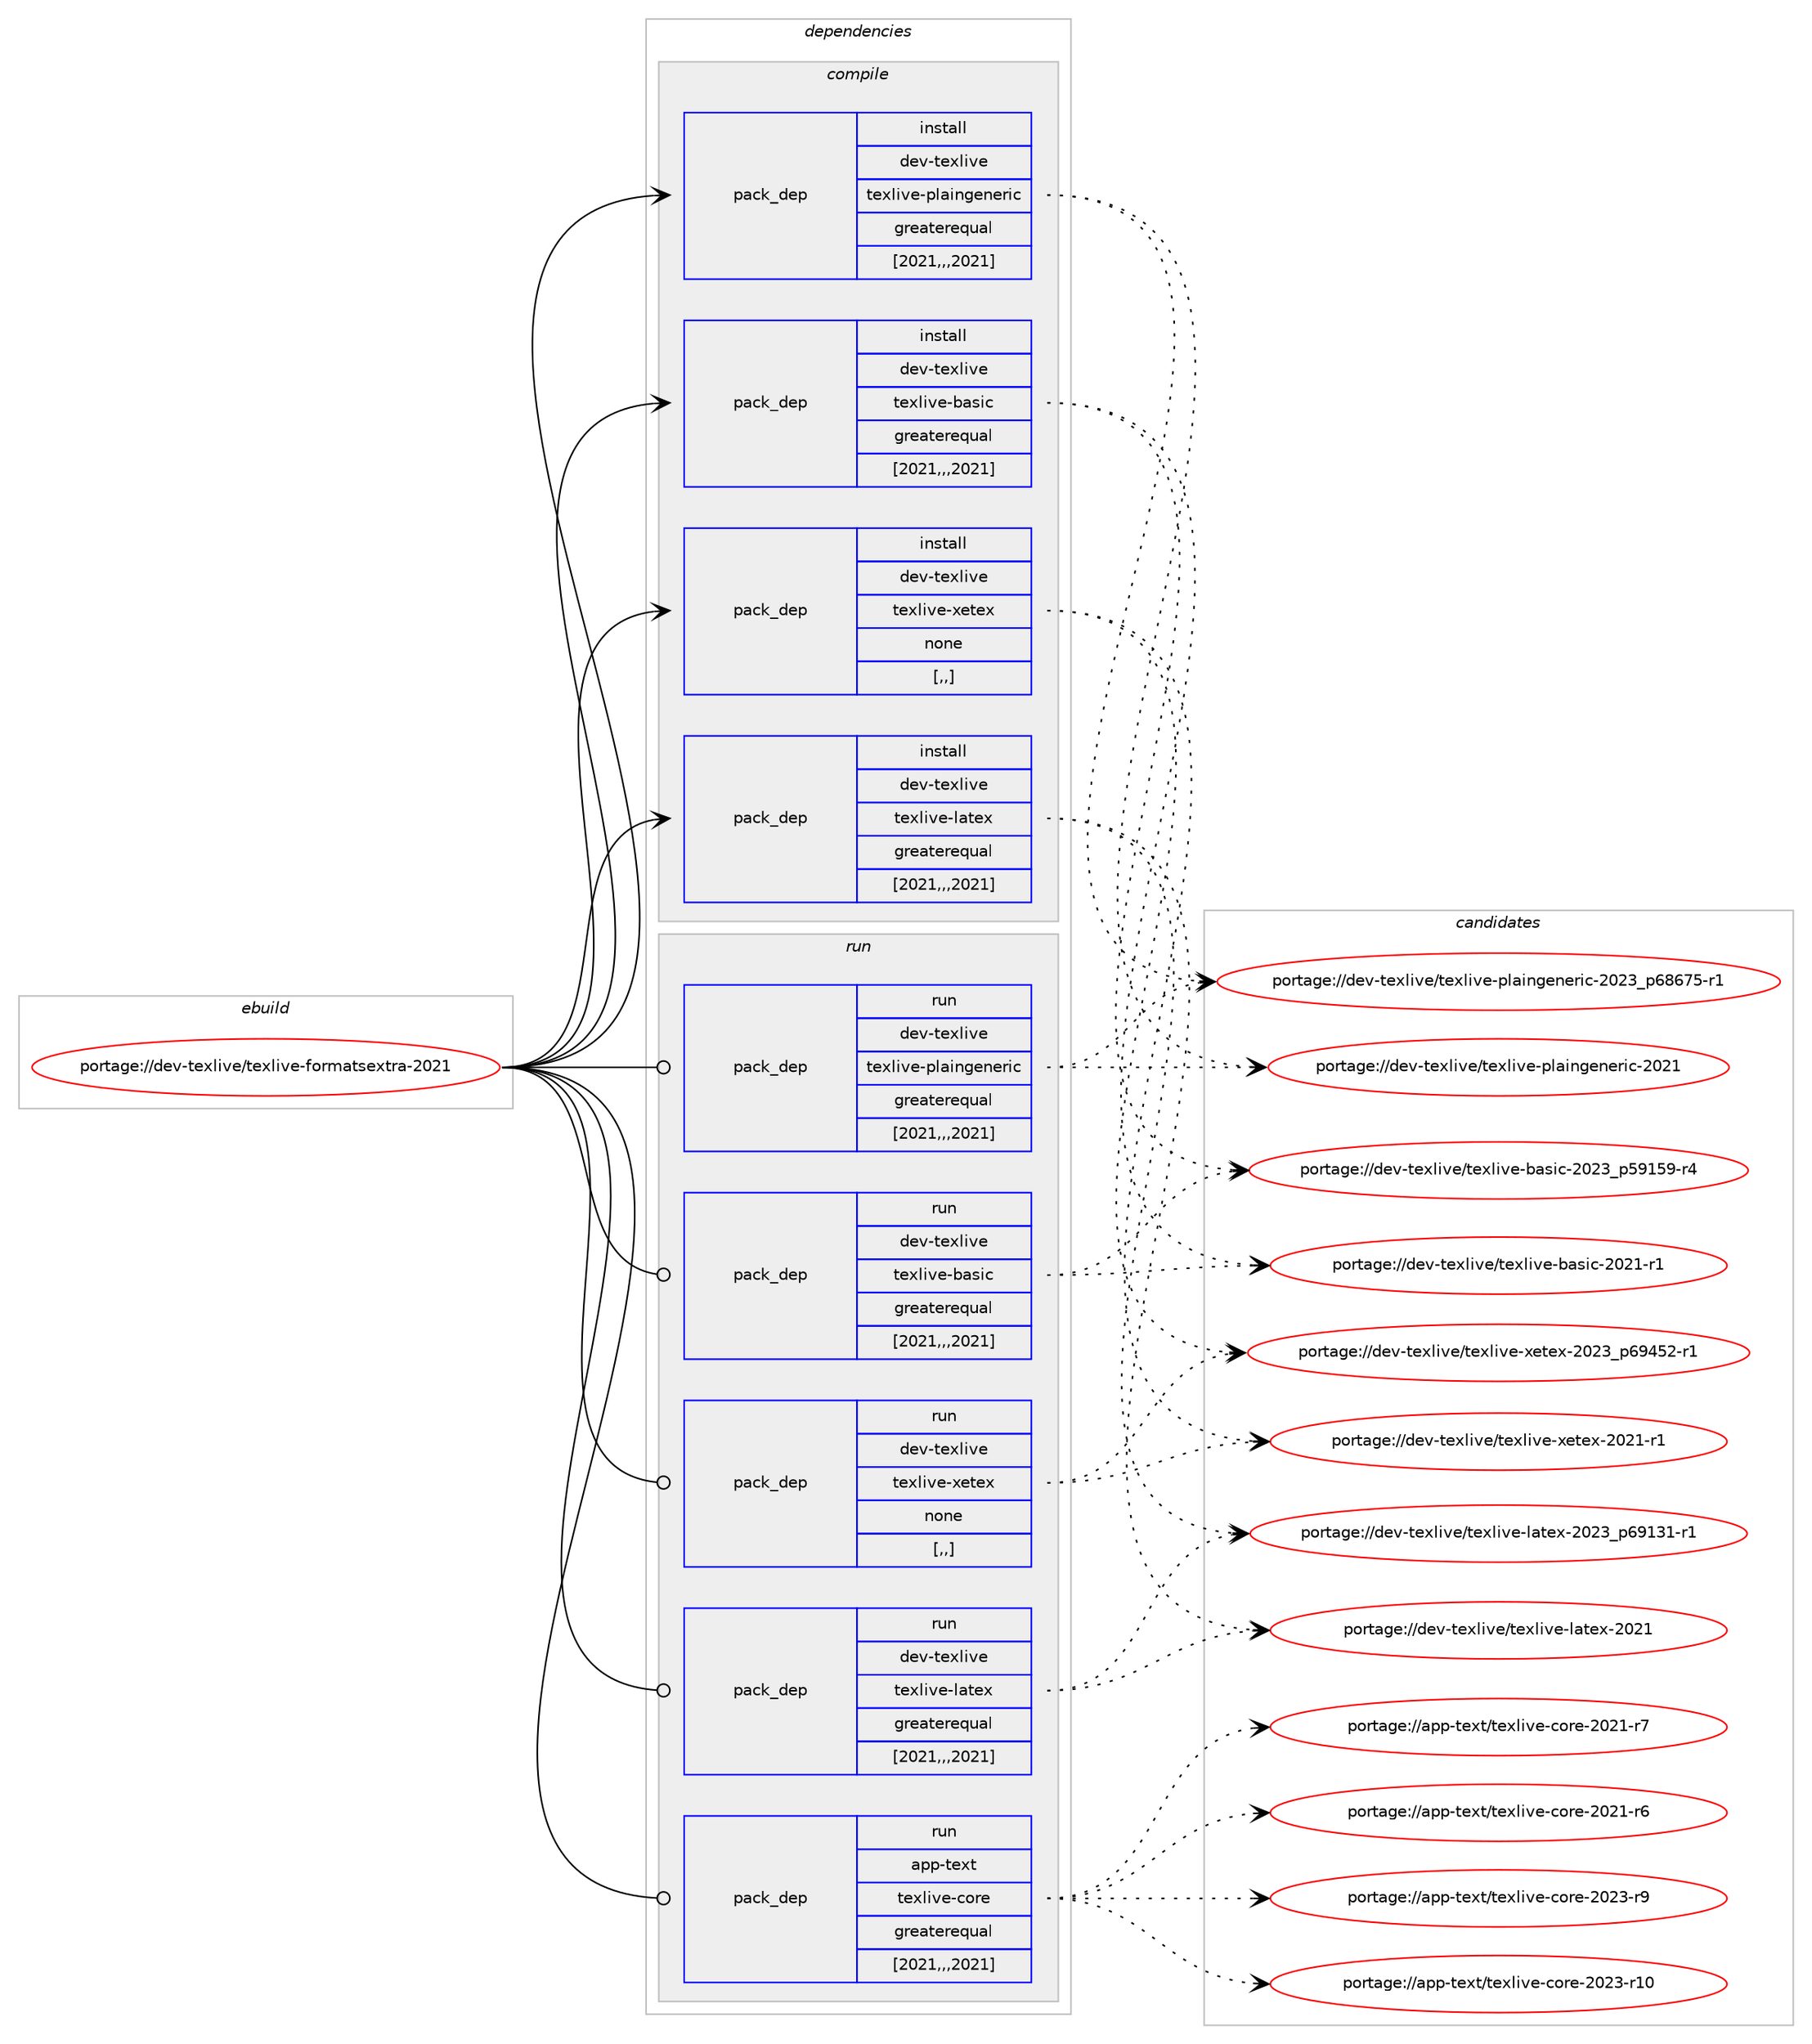 digraph prolog {

# *************
# Graph options
# *************

newrank=true;
concentrate=true;
compound=true;
graph [rankdir=LR,fontname=Helvetica,fontsize=10,ranksep=1.5];#, ranksep=2.5, nodesep=0.2];
edge  [arrowhead=vee];
node  [fontname=Helvetica,fontsize=10];

# **********
# The ebuild
# **********

subgraph cluster_leftcol {
color=gray;
label=<<i>ebuild</i>>;
id [label="portage://dev-texlive/texlive-formatsextra-2021", color=red, width=4, href="../dev-texlive/texlive-formatsextra-2021.svg"];
}

# ****************
# The dependencies
# ****************

subgraph cluster_midcol {
color=gray;
label=<<i>dependencies</i>>;
subgraph cluster_compile {
fillcolor="#eeeeee";
style=filled;
label=<<i>compile</i>>;
subgraph pack511172 {
dependency706641 [label=<<TABLE BORDER="0" CELLBORDER="1" CELLSPACING="0" CELLPADDING="4" WIDTH="220"><TR><TD ROWSPAN="6" CELLPADDING="30">pack_dep</TD></TR><TR><TD WIDTH="110">install</TD></TR><TR><TD>dev-texlive</TD></TR><TR><TD>texlive-basic</TD></TR><TR><TD>greaterequal</TD></TR><TR><TD>[2021,,,2021]</TD></TR></TABLE>>, shape=none, color=blue];
}
id:e -> dependency706641:w [weight=20,style="solid",arrowhead="vee"];
subgraph pack511173 {
dependency706642 [label=<<TABLE BORDER="0" CELLBORDER="1" CELLSPACING="0" CELLPADDING="4" WIDTH="220"><TR><TD ROWSPAN="6" CELLPADDING="30">pack_dep</TD></TR><TR><TD WIDTH="110">install</TD></TR><TR><TD>dev-texlive</TD></TR><TR><TD>texlive-latex</TD></TR><TR><TD>greaterequal</TD></TR><TR><TD>[2021,,,2021]</TD></TR></TABLE>>, shape=none, color=blue];
}
id:e -> dependency706642:w [weight=20,style="solid",arrowhead="vee"];
subgraph pack511174 {
dependency706643 [label=<<TABLE BORDER="0" CELLBORDER="1" CELLSPACING="0" CELLPADDING="4" WIDTH="220"><TR><TD ROWSPAN="6" CELLPADDING="30">pack_dep</TD></TR><TR><TD WIDTH="110">install</TD></TR><TR><TD>dev-texlive</TD></TR><TR><TD>texlive-plaingeneric</TD></TR><TR><TD>greaterequal</TD></TR><TR><TD>[2021,,,2021]</TD></TR></TABLE>>, shape=none, color=blue];
}
id:e -> dependency706643:w [weight=20,style="solid",arrowhead="vee"];
subgraph pack511175 {
dependency706644 [label=<<TABLE BORDER="0" CELLBORDER="1" CELLSPACING="0" CELLPADDING="4" WIDTH="220"><TR><TD ROWSPAN="6" CELLPADDING="30">pack_dep</TD></TR><TR><TD WIDTH="110">install</TD></TR><TR><TD>dev-texlive</TD></TR><TR><TD>texlive-xetex</TD></TR><TR><TD>none</TD></TR><TR><TD>[,,]</TD></TR></TABLE>>, shape=none, color=blue];
}
id:e -> dependency706644:w [weight=20,style="solid",arrowhead="vee"];
}
subgraph cluster_compileandrun {
fillcolor="#eeeeee";
style=filled;
label=<<i>compile and run</i>>;
}
subgraph cluster_run {
fillcolor="#eeeeee";
style=filled;
label=<<i>run</i>>;
subgraph pack511176 {
dependency706645 [label=<<TABLE BORDER="0" CELLBORDER="1" CELLSPACING="0" CELLPADDING="4" WIDTH="220"><TR><TD ROWSPAN="6" CELLPADDING="30">pack_dep</TD></TR><TR><TD WIDTH="110">run</TD></TR><TR><TD>app-text</TD></TR><TR><TD>texlive-core</TD></TR><TR><TD>greaterequal</TD></TR><TR><TD>[2021,,,2021]</TD></TR></TABLE>>, shape=none, color=blue];
}
id:e -> dependency706645:w [weight=20,style="solid",arrowhead="odot"];
subgraph pack511177 {
dependency706646 [label=<<TABLE BORDER="0" CELLBORDER="1" CELLSPACING="0" CELLPADDING="4" WIDTH="220"><TR><TD ROWSPAN="6" CELLPADDING="30">pack_dep</TD></TR><TR><TD WIDTH="110">run</TD></TR><TR><TD>dev-texlive</TD></TR><TR><TD>texlive-basic</TD></TR><TR><TD>greaterequal</TD></TR><TR><TD>[2021,,,2021]</TD></TR></TABLE>>, shape=none, color=blue];
}
id:e -> dependency706646:w [weight=20,style="solid",arrowhead="odot"];
subgraph pack511178 {
dependency706647 [label=<<TABLE BORDER="0" CELLBORDER="1" CELLSPACING="0" CELLPADDING="4" WIDTH="220"><TR><TD ROWSPAN="6" CELLPADDING="30">pack_dep</TD></TR><TR><TD WIDTH="110">run</TD></TR><TR><TD>dev-texlive</TD></TR><TR><TD>texlive-latex</TD></TR><TR><TD>greaterequal</TD></TR><TR><TD>[2021,,,2021]</TD></TR></TABLE>>, shape=none, color=blue];
}
id:e -> dependency706647:w [weight=20,style="solid",arrowhead="odot"];
subgraph pack511179 {
dependency706648 [label=<<TABLE BORDER="0" CELLBORDER="1" CELLSPACING="0" CELLPADDING="4" WIDTH="220"><TR><TD ROWSPAN="6" CELLPADDING="30">pack_dep</TD></TR><TR><TD WIDTH="110">run</TD></TR><TR><TD>dev-texlive</TD></TR><TR><TD>texlive-plaingeneric</TD></TR><TR><TD>greaterequal</TD></TR><TR><TD>[2021,,,2021]</TD></TR></TABLE>>, shape=none, color=blue];
}
id:e -> dependency706648:w [weight=20,style="solid",arrowhead="odot"];
subgraph pack511180 {
dependency706649 [label=<<TABLE BORDER="0" CELLBORDER="1" CELLSPACING="0" CELLPADDING="4" WIDTH="220"><TR><TD ROWSPAN="6" CELLPADDING="30">pack_dep</TD></TR><TR><TD WIDTH="110">run</TD></TR><TR><TD>dev-texlive</TD></TR><TR><TD>texlive-xetex</TD></TR><TR><TD>none</TD></TR><TR><TD>[,,]</TD></TR></TABLE>>, shape=none, color=blue];
}
id:e -> dependency706649:w [weight=20,style="solid",arrowhead="odot"];
}
}

# **************
# The candidates
# **************

subgraph cluster_choices {
rank=same;
color=gray;
label=<<i>candidates</i>>;

subgraph choice511172 {
color=black;
nodesep=1;
choice10010111845116101120108105118101471161011201081051181014598971151059945504850519511253574953574511452 [label="portage://dev-texlive/texlive-basic-2023_p59159-r4", color=red, width=4,href="../dev-texlive/texlive-basic-2023_p59159-r4.svg"];
choice10010111845116101120108105118101471161011201081051181014598971151059945504850494511449 [label="portage://dev-texlive/texlive-basic-2021-r1", color=red, width=4,href="../dev-texlive/texlive-basic-2021-r1.svg"];
dependency706641:e -> choice10010111845116101120108105118101471161011201081051181014598971151059945504850519511253574953574511452:w [style=dotted,weight="100"];
dependency706641:e -> choice10010111845116101120108105118101471161011201081051181014598971151059945504850494511449:w [style=dotted,weight="100"];
}
subgraph choice511173 {
color=black;
nodesep=1;
choice1001011184511610112010810511810147116101120108105118101451089711610112045504850519511254574951494511449 [label="portage://dev-texlive/texlive-latex-2023_p69131-r1", color=red, width=4,href="../dev-texlive/texlive-latex-2023_p69131-r1.svg"];
choice100101118451161011201081051181014711610112010810511810145108971161011204550485049 [label="portage://dev-texlive/texlive-latex-2021", color=red, width=4,href="../dev-texlive/texlive-latex-2021.svg"];
dependency706642:e -> choice1001011184511610112010810511810147116101120108105118101451089711610112045504850519511254574951494511449:w [style=dotted,weight="100"];
dependency706642:e -> choice100101118451161011201081051181014711610112010810511810145108971161011204550485049:w [style=dotted,weight="100"];
}
subgraph choice511174 {
color=black;
nodesep=1;
choice100101118451161011201081051181014711610112010810511810145112108971051101031011101011141059945504850519511254565455534511449 [label="portage://dev-texlive/texlive-plaingeneric-2023_p68675-r1", color=red, width=4,href="../dev-texlive/texlive-plaingeneric-2023_p68675-r1.svg"];
choice10010111845116101120108105118101471161011201081051181014511210897105110103101110101114105994550485049 [label="portage://dev-texlive/texlive-plaingeneric-2021", color=red, width=4,href="../dev-texlive/texlive-plaingeneric-2021.svg"];
dependency706643:e -> choice100101118451161011201081051181014711610112010810511810145112108971051101031011101011141059945504850519511254565455534511449:w [style=dotted,weight="100"];
dependency706643:e -> choice10010111845116101120108105118101471161011201081051181014511210897105110103101110101114105994550485049:w [style=dotted,weight="100"];
}
subgraph choice511175 {
color=black;
nodesep=1;
choice10010111845116101120108105118101471161011201081051181014512010111610112045504850519511254575253504511449 [label="portage://dev-texlive/texlive-xetex-2023_p69452-r1", color=red, width=4,href="../dev-texlive/texlive-xetex-2023_p69452-r1.svg"];
choice10010111845116101120108105118101471161011201081051181014512010111610112045504850494511449 [label="portage://dev-texlive/texlive-xetex-2021-r1", color=red, width=4,href="../dev-texlive/texlive-xetex-2021-r1.svg"];
dependency706644:e -> choice10010111845116101120108105118101471161011201081051181014512010111610112045504850519511254575253504511449:w [style=dotted,weight="100"];
dependency706644:e -> choice10010111845116101120108105118101471161011201081051181014512010111610112045504850494511449:w [style=dotted,weight="100"];
}
subgraph choice511176 {
color=black;
nodesep=1;
choice971121124511610112011647116101120108105118101459911111410145504850514511457 [label="portage://app-text/texlive-core-2023-r9", color=red, width=4,href="../app-text/texlive-core-2023-r9.svg"];
choice97112112451161011201164711610112010810511810145991111141014550485051451144948 [label="portage://app-text/texlive-core-2023-r10", color=red, width=4,href="../app-text/texlive-core-2023-r10.svg"];
choice971121124511610112011647116101120108105118101459911111410145504850494511455 [label="portage://app-text/texlive-core-2021-r7", color=red, width=4,href="../app-text/texlive-core-2021-r7.svg"];
choice971121124511610112011647116101120108105118101459911111410145504850494511454 [label="portage://app-text/texlive-core-2021-r6", color=red, width=4,href="../app-text/texlive-core-2021-r6.svg"];
dependency706645:e -> choice971121124511610112011647116101120108105118101459911111410145504850514511457:w [style=dotted,weight="100"];
dependency706645:e -> choice97112112451161011201164711610112010810511810145991111141014550485051451144948:w [style=dotted,weight="100"];
dependency706645:e -> choice971121124511610112011647116101120108105118101459911111410145504850494511455:w [style=dotted,weight="100"];
dependency706645:e -> choice971121124511610112011647116101120108105118101459911111410145504850494511454:w [style=dotted,weight="100"];
}
subgraph choice511177 {
color=black;
nodesep=1;
choice10010111845116101120108105118101471161011201081051181014598971151059945504850519511253574953574511452 [label="portage://dev-texlive/texlive-basic-2023_p59159-r4", color=red, width=4,href="../dev-texlive/texlive-basic-2023_p59159-r4.svg"];
choice10010111845116101120108105118101471161011201081051181014598971151059945504850494511449 [label="portage://dev-texlive/texlive-basic-2021-r1", color=red, width=4,href="../dev-texlive/texlive-basic-2021-r1.svg"];
dependency706646:e -> choice10010111845116101120108105118101471161011201081051181014598971151059945504850519511253574953574511452:w [style=dotted,weight="100"];
dependency706646:e -> choice10010111845116101120108105118101471161011201081051181014598971151059945504850494511449:w [style=dotted,weight="100"];
}
subgraph choice511178 {
color=black;
nodesep=1;
choice1001011184511610112010810511810147116101120108105118101451089711610112045504850519511254574951494511449 [label="portage://dev-texlive/texlive-latex-2023_p69131-r1", color=red, width=4,href="../dev-texlive/texlive-latex-2023_p69131-r1.svg"];
choice100101118451161011201081051181014711610112010810511810145108971161011204550485049 [label="portage://dev-texlive/texlive-latex-2021", color=red, width=4,href="../dev-texlive/texlive-latex-2021.svg"];
dependency706647:e -> choice1001011184511610112010810511810147116101120108105118101451089711610112045504850519511254574951494511449:w [style=dotted,weight="100"];
dependency706647:e -> choice100101118451161011201081051181014711610112010810511810145108971161011204550485049:w [style=dotted,weight="100"];
}
subgraph choice511179 {
color=black;
nodesep=1;
choice100101118451161011201081051181014711610112010810511810145112108971051101031011101011141059945504850519511254565455534511449 [label="portage://dev-texlive/texlive-plaingeneric-2023_p68675-r1", color=red, width=4,href="../dev-texlive/texlive-plaingeneric-2023_p68675-r1.svg"];
choice10010111845116101120108105118101471161011201081051181014511210897105110103101110101114105994550485049 [label="portage://dev-texlive/texlive-plaingeneric-2021", color=red, width=4,href="../dev-texlive/texlive-plaingeneric-2021.svg"];
dependency706648:e -> choice100101118451161011201081051181014711610112010810511810145112108971051101031011101011141059945504850519511254565455534511449:w [style=dotted,weight="100"];
dependency706648:e -> choice10010111845116101120108105118101471161011201081051181014511210897105110103101110101114105994550485049:w [style=dotted,weight="100"];
}
subgraph choice511180 {
color=black;
nodesep=1;
choice10010111845116101120108105118101471161011201081051181014512010111610112045504850519511254575253504511449 [label="portage://dev-texlive/texlive-xetex-2023_p69452-r1", color=red, width=4,href="../dev-texlive/texlive-xetex-2023_p69452-r1.svg"];
choice10010111845116101120108105118101471161011201081051181014512010111610112045504850494511449 [label="portage://dev-texlive/texlive-xetex-2021-r1", color=red, width=4,href="../dev-texlive/texlive-xetex-2021-r1.svg"];
dependency706649:e -> choice10010111845116101120108105118101471161011201081051181014512010111610112045504850519511254575253504511449:w [style=dotted,weight="100"];
dependency706649:e -> choice10010111845116101120108105118101471161011201081051181014512010111610112045504850494511449:w [style=dotted,weight="100"];
}
}

}
